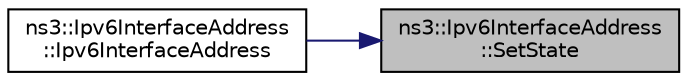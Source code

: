 digraph "ns3::Ipv6InterfaceAddress::SetState"
{
 // LATEX_PDF_SIZE
  edge [fontname="Helvetica",fontsize="10",labelfontname="Helvetica",labelfontsize="10"];
  node [fontname="Helvetica",fontsize="10",shape=record];
  rankdir="RL";
  Node1 [label="ns3::Ipv6InterfaceAddress\l::SetState",height=0.2,width=0.4,color="black", fillcolor="grey75", style="filled", fontcolor="black",tooltip="Set the state."];
  Node1 -> Node2 [dir="back",color="midnightblue",fontsize="10",style="solid",fontname="Helvetica"];
  Node2 [label="ns3::Ipv6InterfaceAddress\l::Ipv6InterfaceAddress",height=0.2,width=0.4,color="black", fillcolor="white", style="filled",URL="$classns3_1_1_ipv6_interface_address.html#ab38c7d93c621237ac747379d48a65b22",tooltip="Constructor."];
}
